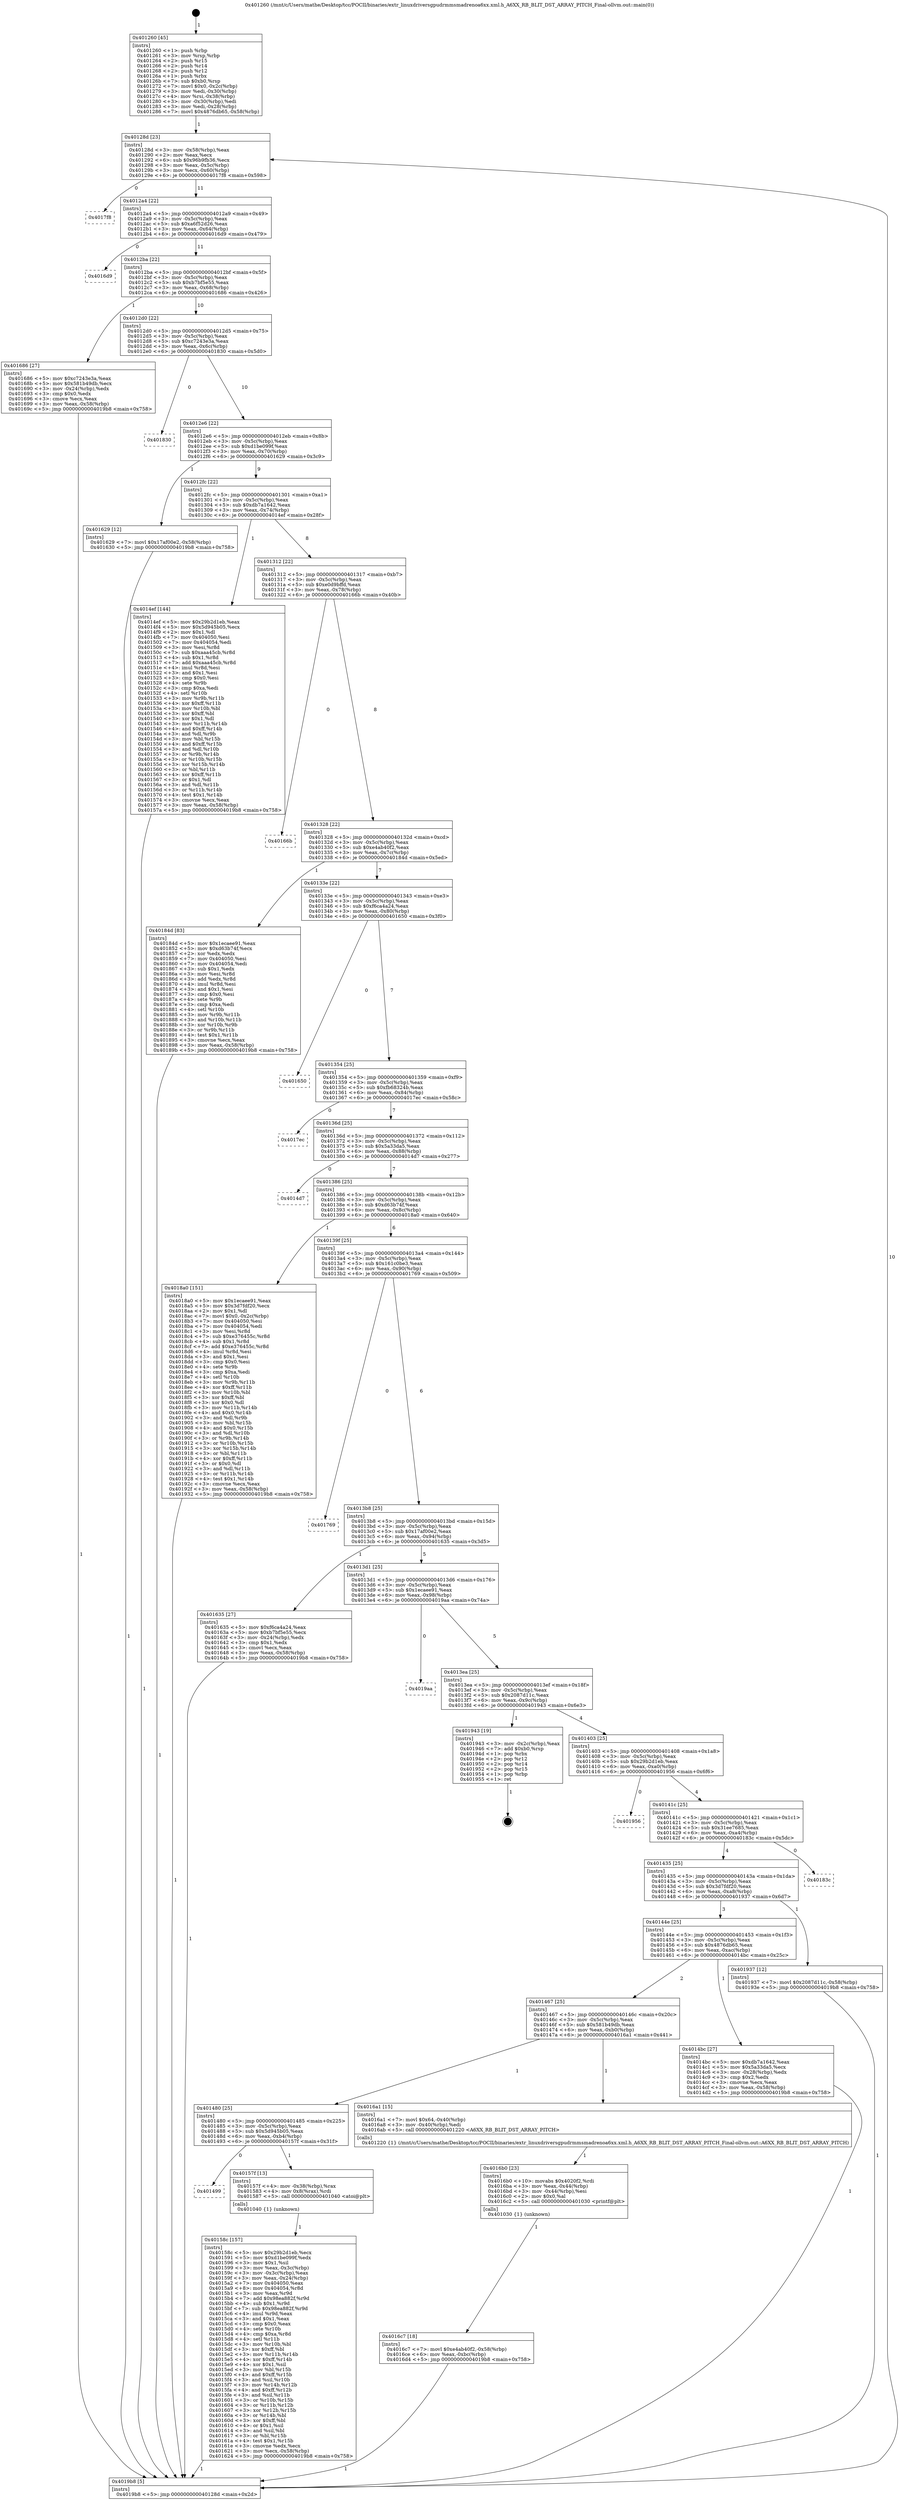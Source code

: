 digraph "0x401260" {
  label = "0x401260 (/mnt/c/Users/mathe/Desktop/tcc/POCII/binaries/extr_linuxdriversgpudrmmsmadrenoa6xx.xml.h_A6XX_RB_BLIT_DST_ARRAY_PITCH_Final-ollvm.out::main(0))"
  labelloc = "t"
  node[shape=record]

  Entry [label="",width=0.3,height=0.3,shape=circle,fillcolor=black,style=filled]
  "0x40128d" [label="{
     0x40128d [23]\l
     | [instrs]\l
     &nbsp;&nbsp;0x40128d \<+3\>: mov -0x58(%rbp),%eax\l
     &nbsp;&nbsp;0x401290 \<+2\>: mov %eax,%ecx\l
     &nbsp;&nbsp;0x401292 \<+6\>: sub $0x96b9fb36,%ecx\l
     &nbsp;&nbsp;0x401298 \<+3\>: mov %eax,-0x5c(%rbp)\l
     &nbsp;&nbsp;0x40129b \<+3\>: mov %ecx,-0x60(%rbp)\l
     &nbsp;&nbsp;0x40129e \<+6\>: je 00000000004017f8 \<main+0x598\>\l
  }"]
  "0x4017f8" [label="{
     0x4017f8\l
  }", style=dashed]
  "0x4012a4" [label="{
     0x4012a4 [22]\l
     | [instrs]\l
     &nbsp;&nbsp;0x4012a4 \<+5\>: jmp 00000000004012a9 \<main+0x49\>\l
     &nbsp;&nbsp;0x4012a9 \<+3\>: mov -0x5c(%rbp),%eax\l
     &nbsp;&nbsp;0x4012ac \<+5\>: sub $0xa6f52d26,%eax\l
     &nbsp;&nbsp;0x4012b1 \<+3\>: mov %eax,-0x64(%rbp)\l
     &nbsp;&nbsp;0x4012b4 \<+6\>: je 00000000004016d9 \<main+0x479\>\l
  }"]
  Exit [label="",width=0.3,height=0.3,shape=circle,fillcolor=black,style=filled,peripheries=2]
  "0x4016d9" [label="{
     0x4016d9\l
  }", style=dashed]
  "0x4012ba" [label="{
     0x4012ba [22]\l
     | [instrs]\l
     &nbsp;&nbsp;0x4012ba \<+5\>: jmp 00000000004012bf \<main+0x5f\>\l
     &nbsp;&nbsp;0x4012bf \<+3\>: mov -0x5c(%rbp),%eax\l
     &nbsp;&nbsp;0x4012c2 \<+5\>: sub $0xb7bf5e55,%eax\l
     &nbsp;&nbsp;0x4012c7 \<+3\>: mov %eax,-0x68(%rbp)\l
     &nbsp;&nbsp;0x4012ca \<+6\>: je 0000000000401686 \<main+0x426\>\l
  }"]
  "0x4016c7" [label="{
     0x4016c7 [18]\l
     | [instrs]\l
     &nbsp;&nbsp;0x4016c7 \<+7\>: movl $0xe4ab40f2,-0x58(%rbp)\l
     &nbsp;&nbsp;0x4016ce \<+6\>: mov %eax,-0xbc(%rbp)\l
     &nbsp;&nbsp;0x4016d4 \<+5\>: jmp 00000000004019b8 \<main+0x758\>\l
  }"]
  "0x401686" [label="{
     0x401686 [27]\l
     | [instrs]\l
     &nbsp;&nbsp;0x401686 \<+5\>: mov $0xc7243e3a,%eax\l
     &nbsp;&nbsp;0x40168b \<+5\>: mov $0x581b49db,%ecx\l
     &nbsp;&nbsp;0x401690 \<+3\>: mov -0x24(%rbp),%edx\l
     &nbsp;&nbsp;0x401693 \<+3\>: cmp $0x0,%edx\l
     &nbsp;&nbsp;0x401696 \<+3\>: cmove %ecx,%eax\l
     &nbsp;&nbsp;0x401699 \<+3\>: mov %eax,-0x58(%rbp)\l
     &nbsp;&nbsp;0x40169c \<+5\>: jmp 00000000004019b8 \<main+0x758\>\l
  }"]
  "0x4012d0" [label="{
     0x4012d0 [22]\l
     | [instrs]\l
     &nbsp;&nbsp;0x4012d0 \<+5\>: jmp 00000000004012d5 \<main+0x75\>\l
     &nbsp;&nbsp;0x4012d5 \<+3\>: mov -0x5c(%rbp),%eax\l
     &nbsp;&nbsp;0x4012d8 \<+5\>: sub $0xc7243e3a,%eax\l
     &nbsp;&nbsp;0x4012dd \<+3\>: mov %eax,-0x6c(%rbp)\l
     &nbsp;&nbsp;0x4012e0 \<+6\>: je 0000000000401830 \<main+0x5d0\>\l
  }"]
  "0x4016b0" [label="{
     0x4016b0 [23]\l
     | [instrs]\l
     &nbsp;&nbsp;0x4016b0 \<+10\>: movabs $0x4020f2,%rdi\l
     &nbsp;&nbsp;0x4016ba \<+3\>: mov %eax,-0x44(%rbp)\l
     &nbsp;&nbsp;0x4016bd \<+3\>: mov -0x44(%rbp),%esi\l
     &nbsp;&nbsp;0x4016c0 \<+2\>: mov $0x0,%al\l
     &nbsp;&nbsp;0x4016c2 \<+5\>: call 0000000000401030 \<printf@plt\>\l
     | [calls]\l
     &nbsp;&nbsp;0x401030 \{1\} (unknown)\l
  }"]
  "0x401830" [label="{
     0x401830\l
  }", style=dashed]
  "0x4012e6" [label="{
     0x4012e6 [22]\l
     | [instrs]\l
     &nbsp;&nbsp;0x4012e6 \<+5\>: jmp 00000000004012eb \<main+0x8b\>\l
     &nbsp;&nbsp;0x4012eb \<+3\>: mov -0x5c(%rbp),%eax\l
     &nbsp;&nbsp;0x4012ee \<+5\>: sub $0xd1be099f,%eax\l
     &nbsp;&nbsp;0x4012f3 \<+3\>: mov %eax,-0x70(%rbp)\l
     &nbsp;&nbsp;0x4012f6 \<+6\>: je 0000000000401629 \<main+0x3c9\>\l
  }"]
  "0x40158c" [label="{
     0x40158c [157]\l
     | [instrs]\l
     &nbsp;&nbsp;0x40158c \<+5\>: mov $0x29b2d1eb,%ecx\l
     &nbsp;&nbsp;0x401591 \<+5\>: mov $0xd1be099f,%edx\l
     &nbsp;&nbsp;0x401596 \<+3\>: mov $0x1,%sil\l
     &nbsp;&nbsp;0x401599 \<+3\>: mov %eax,-0x3c(%rbp)\l
     &nbsp;&nbsp;0x40159c \<+3\>: mov -0x3c(%rbp),%eax\l
     &nbsp;&nbsp;0x40159f \<+3\>: mov %eax,-0x24(%rbp)\l
     &nbsp;&nbsp;0x4015a2 \<+7\>: mov 0x404050,%eax\l
     &nbsp;&nbsp;0x4015a9 \<+8\>: mov 0x404054,%r8d\l
     &nbsp;&nbsp;0x4015b1 \<+3\>: mov %eax,%r9d\l
     &nbsp;&nbsp;0x4015b4 \<+7\>: add $0x98ea882f,%r9d\l
     &nbsp;&nbsp;0x4015bb \<+4\>: sub $0x1,%r9d\l
     &nbsp;&nbsp;0x4015bf \<+7\>: sub $0x98ea882f,%r9d\l
     &nbsp;&nbsp;0x4015c6 \<+4\>: imul %r9d,%eax\l
     &nbsp;&nbsp;0x4015ca \<+3\>: and $0x1,%eax\l
     &nbsp;&nbsp;0x4015cd \<+3\>: cmp $0x0,%eax\l
     &nbsp;&nbsp;0x4015d0 \<+4\>: sete %r10b\l
     &nbsp;&nbsp;0x4015d4 \<+4\>: cmp $0xa,%r8d\l
     &nbsp;&nbsp;0x4015d8 \<+4\>: setl %r11b\l
     &nbsp;&nbsp;0x4015dc \<+3\>: mov %r10b,%bl\l
     &nbsp;&nbsp;0x4015df \<+3\>: xor $0xff,%bl\l
     &nbsp;&nbsp;0x4015e2 \<+3\>: mov %r11b,%r14b\l
     &nbsp;&nbsp;0x4015e5 \<+4\>: xor $0xff,%r14b\l
     &nbsp;&nbsp;0x4015e9 \<+4\>: xor $0x1,%sil\l
     &nbsp;&nbsp;0x4015ed \<+3\>: mov %bl,%r15b\l
     &nbsp;&nbsp;0x4015f0 \<+4\>: and $0xff,%r15b\l
     &nbsp;&nbsp;0x4015f4 \<+3\>: and %sil,%r10b\l
     &nbsp;&nbsp;0x4015f7 \<+3\>: mov %r14b,%r12b\l
     &nbsp;&nbsp;0x4015fa \<+4\>: and $0xff,%r12b\l
     &nbsp;&nbsp;0x4015fe \<+3\>: and %sil,%r11b\l
     &nbsp;&nbsp;0x401601 \<+3\>: or %r10b,%r15b\l
     &nbsp;&nbsp;0x401604 \<+3\>: or %r11b,%r12b\l
     &nbsp;&nbsp;0x401607 \<+3\>: xor %r12b,%r15b\l
     &nbsp;&nbsp;0x40160a \<+3\>: or %r14b,%bl\l
     &nbsp;&nbsp;0x40160d \<+3\>: xor $0xff,%bl\l
     &nbsp;&nbsp;0x401610 \<+4\>: or $0x1,%sil\l
     &nbsp;&nbsp;0x401614 \<+3\>: and %sil,%bl\l
     &nbsp;&nbsp;0x401617 \<+3\>: or %bl,%r15b\l
     &nbsp;&nbsp;0x40161a \<+4\>: test $0x1,%r15b\l
     &nbsp;&nbsp;0x40161e \<+3\>: cmovne %edx,%ecx\l
     &nbsp;&nbsp;0x401621 \<+3\>: mov %ecx,-0x58(%rbp)\l
     &nbsp;&nbsp;0x401624 \<+5\>: jmp 00000000004019b8 \<main+0x758\>\l
  }"]
  "0x401629" [label="{
     0x401629 [12]\l
     | [instrs]\l
     &nbsp;&nbsp;0x401629 \<+7\>: movl $0x17af00e2,-0x58(%rbp)\l
     &nbsp;&nbsp;0x401630 \<+5\>: jmp 00000000004019b8 \<main+0x758\>\l
  }"]
  "0x4012fc" [label="{
     0x4012fc [22]\l
     | [instrs]\l
     &nbsp;&nbsp;0x4012fc \<+5\>: jmp 0000000000401301 \<main+0xa1\>\l
     &nbsp;&nbsp;0x401301 \<+3\>: mov -0x5c(%rbp),%eax\l
     &nbsp;&nbsp;0x401304 \<+5\>: sub $0xdb7a1642,%eax\l
     &nbsp;&nbsp;0x401309 \<+3\>: mov %eax,-0x74(%rbp)\l
     &nbsp;&nbsp;0x40130c \<+6\>: je 00000000004014ef \<main+0x28f\>\l
  }"]
  "0x401499" [label="{
     0x401499\l
  }", style=dashed]
  "0x4014ef" [label="{
     0x4014ef [144]\l
     | [instrs]\l
     &nbsp;&nbsp;0x4014ef \<+5\>: mov $0x29b2d1eb,%eax\l
     &nbsp;&nbsp;0x4014f4 \<+5\>: mov $0x5d945b05,%ecx\l
     &nbsp;&nbsp;0x4014f9 \<+2\>: mov $0x1,%dl\l
     &nbsp;&nbsp;0x4014fb \<+7\>: mov 0x404050,%esi\l
     &nbsp;&nbsp;0x401502 \<+7\>: mov 0x404054,%edi\l
     &nbsp;&nbsp;0x401509 \<+3\>: mov %esi,%r8d\l
     &nbsp;&nbsp;0x40150c \<+7\>: sub $0xaaa45cb,%r8d\l
     &nbsp;&nbsp;0x401513 \<+4\>: sub $0x1,%r8d\l
     &nbsp;&nbsp;0x401517 \<+7\>: add $0xaaa45cb,%r8d\l
     &nbsp;&nbsp;0x40151e \<+4\>: imul %r8d,%esi\l
     &nbsp;&nbsp;0x401522 \<+3\>: and $0x1,%esi\l
     &nbsp;&nbsp;0x401525 \<+3\>: cmp $0x0,%esi\l
     &nbsp;&nbsp;0x401528 \<+4\>: sete %r9b\l
     &nbsp;&nbsp;0x40152c \<+3\>: cmp $0xa,%edi\l
     &nbsp;&nbsp;0x40152f \<+4\>: setl %r10b\l
     &nbsp;&nbsp;0x401533 \<+3\>: mov %r9b,%r11b\l
     &nbsp;&nbsp;0x401536 \<+4\>: xor $0xff,%r11b\l
     &nbsp;&nbsp;0x40153a \<+3\>: mov %r10b,%bl\l
     &nbsp;&nbsp;0x40153d \<+3\>: xor $0xff,%bl\l
     &nbsp;&nbsp;0x401540 \<+3\>: xor $0x1,%dl\l
     &nbsp;&nbsp;0x401543 \<+3\>: mov %r11b,%r14b\l
     &nbsp;&nbsp;0x401546 \<+4\>: and $0xff,%r14b\l
     &nbsp;&nbsp;0x40154a \<+3\>: and %dl,%r9b\l
     &nbsp;&nbsp;0x40154d \<+3\>: mov %bl,%r15b\l
     &nbsp;&nbsp;0x401550 \<+4\>: and $0xff,%r15b\l
     &nbsp;&nbsp;0x401554 \<+3\>: and %dl,%r10b\l
     &nbsp;&nbsp;0x401557 \<+3\>: or %r9b,%r14b\l
     &nbsp;&nbsp;0x40155a \<+3\>: or %r10b,%r15b\l
     &nbsp;&nbsp;0x40155d \<+3\>: xor %r15b,%r14b\l
     &nbsp;&nbsp;0x401560 \<+3\>: or %bl,%r11b\l
     &nbsp;&nbsp;0x401563 \<+4\>: xor $0xff,%r11b\l
     &nbsp;&nbsp;0x401567 \<+3\>: or $0x1,%dl\l
     &nbsp;&nbsp;0x40156a \<+3\>: and %dl,%r11b\l
     &nbsp;&nbsp;0x40156d \<+3\>: or %r11b,%r14b\l
     &nbsp;&nbsp;0x401570 \<+4\>: test $0x1,%r14b\l
     &nbsp;&nbsp;0x401574 \<+3\>: cmovne %ecx,%eax\l
     &nbsp;&nbsp;0x401577 \<+3\>: mov %eax,-0x58(%rbp)\l
     &nbsp;&nbsp;0x40157a \<+5\>: jmp 00000000004019b8 \<main+0x758\>\l
  }"]
  "0x401312" [label="{
     0x401312 [22]\l
     | [instrs]\l
     &nbsp;&nbsp;0x401312 \<+5\>: jmp 0000000000401317 \<main+0xb7\>\l
     &nbsp;&nbsp;0x401317 \<+3\>: mov -0x5c(%rbp),%eax\l
     &nbsp;&nbsp;0x40131a \<+5\>: sub $0xe0d9bffd,%eax\l
     &nbsp;&nbsp;0x40131f \<+3\>: mov %eax,-0x78(%rbp)\l
     &nbsp;&nbsp;0x401322 \<+6\>: je 000000000040166b \<main+0x40b\>\l
  }"]
  "0x40157f" [label="{
     0x40157f [13]\l
     | [instrs]\l
     &nbsp;&nbsp;0x40157f \<+4\>: mov -0x38(%rbp),%rax\l
     &nbsp;&nbsp;0x401583 \<+4\>: mov 0x8(%rax),%rdi\l
     &nbsp;&nbsp;0x401587 \<+5\>: call 0000000000401040 \<atoi@plt\>\l
     | [calls]\l
     &nbsp;&nbsp;0x401040 \{1\} (unknown)\l
  }"]
  "0x40166b" [label="{
     0x40166b\l
  }", style=dashed]
  "0x401328" [label="{
     0x401328 [22]\l
     | [instrs]\l
     &nbsp;&nbsp;0x401328 \<+5\>: jmp 000000000040132d \<main+0xcd\>\l
     &nbsp;&nbsp;0x40132d \<+3\>: mov -0x5c(%rbp),%eax\l
     &nbsp;&nbsp;0x401330 \<+5\>: sub $0xe4ab40f2,%eax\l
     &nbsp;&nbsp;0x401335 \<+3\>: mov %eax,-0x7c(%rbp)\l
     &nbsp;&nbsp;0x401338 \<+6\>: je 000000000040184d \<main+0x5ed\>\l
  }"]
  "0x401480" [label="{
     0x401480 [25]\l
     | [instrs]\l
     &nbsp;&nbsp;0x401480 \<+5\>: jmp 0000000000401485 \<main+0x225\>\l
     &nbsp;&nbsp;0x401485 \<+3\>: mov -0x5c(%rbp),%eax\l
     &nbsp;&nbsp;0x401488 \<+5\>: sub $0x5d945b05,%eax\l
     &nbsp;&nbsp;0x40148d \<+6\>: mov %eax,-0xb4(%rbp)\l
     &nbsp;&nbsp;0x401493 \<+6\>: je 000000000040157f \<main+0x31f\>\l
  }"]
  "0x40184d" [label="{
     0x40184d [83]\l
     | [instrs]\l
     &nbsp;&nbsp;0x40184d \<+5\>: mov $0x1ecaee91,%eax\l
     &nbsp;&nbsp;0x401852 \<+5\>: mov $0xd63b74f,%ecx\l
     &nbsp;&nbsp;0x401857 \<+2\>: xor %edx,%edx\l
     &nbsp;&nbsp;0x401859 \<+7\>: mov 0x404050,%esi\l
     &nbsp;&nbsp;0x401860 \<+7\>: mov 0x404054,%edi\l
     &nbsp;&nbsp;0x401867 \<+3\>: sub $0x1,%edx\l
     &nbsp;&nbsp;0x40186a \<+3\>: mov %esi,%r8d\l
     &nbsp;&nbsp;0x40186d \<+3\>: add %edx,%r8d\l
     &nbsp;&nbsp;0x401870 \<+4\>: imul %r8d,%esi\l
     &nbsp;&nbsp;0x401874 \<+3\>: and $0x1,%esi\l
     &nbsp;&nbsp;0x401877 \<+3\>: cmp $0x0,%esi\l
     &nbsp;&nbsp;0x40187a \<+4\>: sete %r9b\l
     &nbsp;&nbsp;0x40187e \<+3\>: cmp $0xa,%edi\l
     &nbsp;&nbsp;0x401881 \<+4\>: setl %r10b\l
     &nbsp;&nbsp;0x401885 \<+3\>: mov %r9b,%r11b\l
     &nbsp;&nbsp;0x401888 \<+3\>: and %r10b,%r11b\l
     &nbsp;&nbsp;0x40188b \<+3\>: xor %r10b,%r9b\l
     &nbsp;&nbsp;0x40188e \<+3\>: or %r9b,%r11b\l
     &nbsp;&nbsp;0x401891 \<+4\>: test $0x1,%r11b\l
     &nbsp;&nbsp;0x401895 \<+3\>: cmovne %ecx,%eax\l
     &nbsp;&nbsp;0x401898 \<+3\>: mov %eax,-0x58(%rbp)\l
     &nbsp;&nbsp;0x40189b \<+5\>: jmp 00000000004019b8 \<main+0x758\>\l
  }"]
  "0x40133e" [label="{
     0x40133e [22]\l
     | [instrs]\l
     &nbsp;&nbsp;0x40133e \<+5\>: jmp 0000000000401343 \<main+0xe3\>\l
     &nbsp;&nbsp;0x401343 \<+3\>: mov -0x5c(%rbp),%eax\l
     &nbsp;&nbsp;0x401346 \<+5\>: sub $0xf6ca4a24,%eax\l
     &nbsp;&nbsp;0x40134b \<+3\>: mov %eax,-0x80(%rbp)\l
     &nbsp;&nbsp;0x40134e \<+6\>: je 0000000000401650 \<main+0x3f0\>\l
  }"]
  "0x4016a1" [label="{
     0x4016a1 [15]\l
     | [instrs]\l
     &nbsp;&nbsp;0x4016a1 \<+7\>: movl $0x64,-0x40(%rbp)\l
     &nbsp;&nbsp;0x4016a8 \<+3\>: mov -0x40(%rbp),%edi\l
     &nbsp;&nbsp;0x4016ab \<+5\>: call 0000000000401220 \<A6XX_RB_BLIT_DST_ARRAY_PITCH\>\l
     | [calls]\l
     &nbsp;&nbsp;0x401220 \{1\} (/mnt/c/Users/mathe/Desktop/tcc/POCII/binaries/extr_linuxdriversgpudrmmsmadrenoa6xx.xml.h_A6XX_RB_BLIT_DST_ARRAY_PITCH_Final-ollvm.out::A6XX_RB_BLIT_DST_ARRAY_PITCH)\l
  }"]
  "0x401650" [label="{
     0x401650\l
  }", style=dashed]
  "0x401354" [label="{
     0x401354 [25]\l
     | [instrs]\l
     &nbsp;&nbsp;0x401354 \<+5\>: jmp 0000000000401359 \<main+0xf9\>\l
     &nbsp;&nbsp;0x401359 \<+3\>: mov -0x5c(%rbp),%eax\l
     &nbsp;&nbsp;0x40135c \<+5\>: sub $0xfb68324b,%eax\l
     &nbsp;&nbsp;0x401361 \<+6\>: mov %eax,-0x84(%rbp)\l
     &nbsp;&nbsp;0x401367 \<+6\>: je 00000000004017ec \<main+0x58c\>\l
  }"]
  "0x401260" [label="{
     0x401260 [45]\l
     | [instrs]\l
     &nbsp;&nbsp;0x401260 \<+1\>: push %rbp\l
     &nbsp;&nbsp;0x401261 \<+3\>: mov %rsp,%rbp\l
     &nbsp;&nbsp;0x401264 \<+2\>: push %r15\l
     &nbsp;&nbsp;0x401266 \<+2\>: push %r14\l
     &nbsp;&nbsp;0x401268 \<+2\>: push %r12\l
     &nbsp;&nbsp;0x40126a \<+1\>: push %rbx\l
     &nbsp;&nbsp;0x40126b \<+7\>: sub $0xb0,%rsp\l
     &nbsp;&nbsp;0x401272 \<+7\>: movl $0x0,-0x2c(%rbp)\l
     &nbsp;&nbsp;0x401279 \<+3\>: mov %edi,-0x30(%rbp)\l
     &nbsp;&nbsp;0x40127c \<+4\>: mov %rsi,-0x38(%rbp)\l
     &nbsp;&nbsp;0x401280 \<+3\>: mov -0x30(%rbp),%edi\l
     &nbsp;&nbsp;0x401283 \<+3\>: mov %edi,-0x28(%rbp)\l
     &nbsp;&nbsp;0x401286 \<+7\>: movl $0x4876db65,-0x58(%rbp)\l
  }"]
  "0x4017ec" [label="{
     0x4017ec\l
  }", style=dashed]
  "0x40136d" [label="{
     0x40136d [25]\l
     | [instrs]\l
     &nbsp;&nbsp;0x40136d \<+5\>: jmp 0000000000401372 \<main+0x112\>\l
     &nbsp;&nbsp;0x401372 \<+3\>: mov -0x5c(%rbp),%eax\l
     &nbsp;&nbsp;0x401375 \<+5\>: sub $0x5a33da5,%eax\l
     &nbsp;&nbsp;0x40137a \<+6\>: mov %eax,-0x88(%rbp)\l
     &nbsp;&nbsp;0x401380 \<+6\>: je 00000000004014d7 \<main+0x277\>\l
  }"]
  "0x4019b8" [label="{
     0x4019b8 [5]\l
     | [instrs]\l
     &nbsp;&nbsp;0x4019b8 \<+5\>: jmp 000000000040128d \<main+0x2d\>\l
  }"]
  "0x4014d7" [label="{
     0x4014d7\l
  }", style=dashed]
  "0x401386" [label="{
     0x401386 [25]\l
     | [instrs]\l
     &nbsp;&nbsp;0x401386 \<+5\>: jmp 000000000040138b \<main+0x12b\>\l
     &nbsp;&nbsp;0x40138b \<+3\>: mov -0x5c(%rbp),%eax\l
     &nbsp;&nbsp;0x40138e \<+5\>: sub $0xd63b74f,%eax\l
     &nbsp;&nbsp;0x401393 \<+6\>: mov %eax,-0x8c(%rbp)\l
     &nbsp;&nbsp;0x401399 \<+6\>: je 00000000004018a0 \<main+0x640\>\l
  }"]
  "0x401467" [label="{
     0x401467 [25]\l
     | [instrs]\l
     &nbsp;&nbsp;0x401467 \<+5\>: jmp 000000000040146c \<main+0x20c\>\l
     &nbsp;&nbsp;0x40146c \<+3\>: mov -0x5c(%rbp),%eax\l
     &nbsp;&nbsp;0x40146f \<+5\>: sub $0x581b49db,%eax\l
     &nbsp;&nbsp;0x401474 \<+6\>: mov %eax,-0xb0(%rbp)\l
     &nbsp;&nbsp;0x40147a \<+6\>: je 00000000004016a1 \<main+0x441\>\l
  }"]
  "0x4018a0" [label="{
     0x4018a0 [151]\l
     | [instrs]\l
     &nbsp;&nbsp;0x4018a0 \<+5\>: mov $0x1ecaee91,%eax\l
     &nbsp;&nbsp;0x4018a5 \<+5\>: mov $0x3d7fdf20,%ecx\l
     &nbsp;&nbsp;0x4018aa \<+2\>: mov $0x1,%dl\l
     &nbsp;&nbsp;0x4018ac \<+7\>: movl $0x0,-0x2c(%rbp)\l
     &nbsp;&nbsp;0x4018b3 \<+7\>: mov 0x404050,%esi\l
     &nbsp;&nbsp;0x4018ba \<+7\>: mov 0x404054,%edi\l
     &nbsp;&nbsp;0x4018c1 \<+3\>: mov %esi,%r8d\l
     &nbsp;&nbsp;0x4018c4 \<+7\>: sub $0xe376455c,%r8d\l
     &nbsp;&nbsp;0x4018cb \<+4\>: sub $0x1,%r8d\l
     &nbsp;&nbsp;0x4018cf \<+7\>: add $0xe376455c,%r8d\l
     &nbsp;&nbsp;0x4018d6 \<+4\>: imul %r8d,%esi\l
     &nbsp;&nbsp;0x4018da \<+3\>: and $0x1,%esi\l
     &nbsp;&nbsp;0x4018dd \<+3\>: cmp $0x0,%esi\l
     &nbsp;&nbsp;0x4018e0 \<+4\>: sete %r9b\l
     &nbsp;&nbsp;0x4018e4 \<+3\>: cmp $0xa,%edi\l
     &nbsp;&nbsp;0x4018e7 \<+4\>: setl %r10b\l
     &nbsp;&nbsp;0x4018eb \<+3\>: mov %r9b,%r11b\l
     &nbsp;&nbsp;0x4018ee \<+4\>: xor $0xff,%r11b\l
     &nbsp;&nbsp;0x4018f2 \<+3\>: mov %r10b,%bl\l
     &nbsp;&nbsp;0x4018f5 \<+3\>: xor $0xff,%bl\l
     &nbsp;&nbsp;0x4018f8 \<+3\>: xor $0x0,%dl\l
     &nbsp;&nbsp;0x4018fb \<+3\>: mov %r11b,%r14b\l
     &nbsp;&nbsp;0x4018fe \<+4\>: and $0x0,%r14b\l
     &nbsp;&nbsp;0x401902 \<+3\>: and %dl,%r9b\l
     &nbsp;&nbsp;0x401905 \<+3\>: mov %bl,%r15b\l
     &nbsp;&nbsp;0x401908 \<+4\>: and $0x0,%r15b\l
     &nbsp;&nbsp;0x40190c \<+3\>: and %dl,%r10b\l
     &nbsp;&nbsp;0x40190f \<+3\>: or %r9b,%r14b\l
     &nbsp;&nbsp;0x401912 \<+3\>: or %r10b,%r15b\l
     &nbsp;&nbsp;0x401915 \<+3\>: xor %r15b,%r14b\l
     &nbsp;&nbsp;0x401918 \<+3\>: or %bl,%r11b\l
     &nbsp;&nbsp;0x40191b \<+4\>: xor $0xff,%r11b\l
     &nbsp;&nbsp;0x40191f \<+3\>: or $0x0,%dl\l
     &nbsp;&nbsp;0x401922 \<+3\>: and %dl,%r11b\l
     &nbsp;&nbsp;0x401925 \<+3\>: or %r11b,%r14b\l
     &nbsp;&nbsp;0x401928 \<+4\>: test $0x1,%r14b\l
     &nbsp;&nbsp;0x40192c \<+3\>: cmovne %ecx,%eax\l
     &nbsp;&nbsp;0x40192f \<+3\>: mov %eax,-0x58(%rbp)\l
     &nbsp;&nbsp;0x401932 \<+5\>: jmp 00000000004019b8 \<main+0x758\>\l
  }"]
  "0x40139f" [label="{
     0x40139f [25]\l
     | [instrs]\l
     &nbsp;&nbsp;0x40139f \<+5\>: jmp 00000000004013a4 \<main+0x144\>\l
     &nbsp;&nbsp;0x4013a4 \<+3\>: mov -0x5c(%rbp),%eax\l
     &nbsp;&nbsp;0x4013a7 \<+5\>: sub $0x161c0be3,%eax\l
     &nbsp;&nbsp;0x4013ac \<+6\>: mov %eax,-0x90(%rbp)\l
     &nbsp;&nbsp;0x4013b2 \<+6\>: je 0000000000401769 \<main+0x509\>\l
  }"]
  "0x4014bc" [label="{
     0x4014bc [27]\l
     | [instrs]\l
     &nbsp;&nbsp;0x4014bc \<+5\>: mov $0xdb7a1642,%eax\l
     &nbsp;&nbsp;0x4014c1 \<+5\>: mov $0x5a33da5,%ecx\l
     &nbsp;&nbsp;0x4014c6 \<+3\>: mov -0x28(%rbp),%edx\l
     &nbsp;&nbsp;0x4014c9 \<+3\>: cmp $0x2,%edx\l
     &nbsp;&nbsp;0x4014cc \<+3\>: cmovne %ecx,%eax\l
     &nbsp;&nbsp;0x4014cf \<+3\>: mov %eax,-0x58(%rbp)\l
     &nbsp;&nbsp;0x4014d2 \<+5\>: jmp 00000000004019b8 \<main+0x758\>\l
  }"]
  "0x401769" [label="{
     0x401769\l
  }", style=dashed]
  "0x4013b8" [label="{
     0x4013b8 [25]\l
     | [instrs]\l
     &nbsp;&nbsp;0x4013b8 \<+5\>: jmp 00000000004013bd \<main+0x15d\>\l
     &nbsp;&nbsp;0x4013bd \<+3\>: mov -0x5c(%rbp),%eax\l
     &nbsp;&nbsp;0x4013c0 \<+5\>: sub $0x17af00e2,%eax\l
     &nbsp;&nbsp;0x4013c5 \<+6\>: mov %eax,-0x94(%rbp)\l
     &nbsp;&nbsp;0x4013cb \<+6\>: je 0000000000401635 \<main+0x3d5\>\l
  }"]
  "0x40144e" [label="{
     0x40144e [25]\l
     | [instrs]\l
     &nbsp;&nbsp;0x40144e \<+5\>: jmp 0000000000401453 \<main+0x1f3\>\l
     &nbsp;&nbsp;0x401453 \<+3\>: mov -0x5c(%rbp),%eax\l
     &nbsp;&nbsp;0x401456 \<+5\>: sub $0x4876db65,%eax\l
     &nbsp;&nbsp;0x40145b \<+6\>: mov %eax,-0xac(%rbp)\l
     &nbsp;&nbsp;0x401461 \<+6\>: je 00000000004014bc \<main+0x25c\>\l
  }"]
  "0x401635" [label="{
     0x401635 [27]\l
     | [instrs]\l
     &nbsp;&nbsp;0x401635 \<+5\>: mov $0xf6ca4a24,%eax\l
     &nbsp;&nbsp;0x40163a \<+5\>: mov $0xb7bf5e55,%ecx\l
     &nbsp;&nbsp;0x40163f \<+3\>: mov -0x24(%rbp),%edx\l
     &nbsp;&nbsp;0x401642 \<+3\>: cmp $0x1,%edx\l
     &nbsp;&nbsp;0x401645 \<+3\>: cmovl %ecx,%eax\l
     &nbsp;&nbsp;0x401648 \<+3\>: mov %eax,-0x58(%rbp)\l
     &nbsp;&nbsp;0x40164b \<+5\>: jmp 00000000004019b8 \<main+0x758\>\l
  }"]
  "0x4013d1" [label="{
     0x4013d1 [25]\l
     | [instrs]\l
     &nbsp;&nbsp;0x4013d1 \<+5\>: jmp 00000000004013d6 \<main+0x176\>\l
     &nbsp;&nbsp;0x4013d6 \<+3\>: mov -0x5c(%rbp),%eax\l
     &nbsp;&nbsp;0x4013d9 \<+5\>: sub $0x1ecaee91,%eax\l
     &nbsp;&nbsp;0x4013de \<+6\>: mov %eax,-0x98(%rbp)\l
     &nbsp;&nbsp;0x4013e4 \<+6\>: je 00000000004019aa \<main+0x74a\>\l
  }"]
  "0x401937" [label="{
     0x401937 [12]\l
     | [instrs]\l
     &nbsp;&nbsp;0x401937 \<+7\>: movl $0x2087d11c,-0x58(%rbp)\l
     &nbsp;&nbsp;0x40193e \<+5\>: jmp 00000000004019b8 \<main+0x758\>\l
  }"]
  "0x4019aa" [label="{
     0x4019aa\l
  }", style=dashed]
  "0x4013ea" [label="{
     0x4013ea [25]\l
     | [instrs]\l
     &nbsp;&nbsp;0x4013ea \<+5\>: jmp 00000000004013ef \<main+0x18f\>\l
     &nbsp;&nbsp;0x4013ef \<+3\>: mov -0x5c(%rbp),%eax\l
     &nbsp;&nbsp;0x4013f2 \<+5\>: sub $0x2087d11c,%eax\l
     &nbsp;&nbsp;0x4013f7 \<+6\>: mov %eax,-0x9c(%rbp)\l
     &nbsp;&nbsp;0x4013fd \<+6\>: je 0000000000401943 \<main+0x6e3\>\l
  }"]
  "0x401435" [label="{
     0x401435 [25]\l
     | [instrs]\l
     &nbsp;&nbsp;0x401435 \<+5\>: jmp 000000000040143a \<main+0x1da\>\l
     &nbsp;&nbsp;0x40143a \<+3\>: mov -0x5c(%rbp),%eax\l
     &nbsp;&nbsp;0x40143d \<+5\>: sub $0x3d7fdf20,%eax\l
     &nbsp;&nbsp;0x401442 \<+6\>: mov %eax,-0xa8(%rbp)\l
     &nbsp;&nbsp;0x401448 \<+6\>: je 0000000000401937 \<main+0x6d7\>\l
  }"]
  "0x401943" [label="{
     0x401943 [19]\l
     | [instrs]\l
     &nbsp;&nbsp;0x401943 \<+3\>: mov -0x2c(%rbp),%eax\l
     &nbsp;&nbsp;0x401946 \<+7\>: add $0xb0,%rsp\l
     &nbsp;&nbsp;0x40194d \<+1\>: pop %rbx\l
     &nbsp;&nbsp;0x40194e \<+2\>: pop %r12\l
     &nbsp;&nbsp;0x401950 \<+2\>: pop %r14\l
     &nbsp;&nbsp;0x401952 \<+2\>: pop %r15\l
     &nbsp;&nbsp;0x401954 \<+1\>: pop %rbp\l
     &nbsp;&nbsp;0x401955 \<+1\>: ret\l
  }"]
  "0x401403" [label="{
     0x401403 [25]\l
     | [instrs]\l
     &nbsp;&nbsp;0x401403 \<+5\>: jmp 0000000000401408 \<main+0x1a8\>\l
     &nbsp;&nbsp;0x401408 \<+3\>: mov -0x5c(%rbp),%eax\l
     &nbsp;&nbsp;0x40140b \<+5\>: sub $0x29b2d1eb,%eax\l
     &nbsp;&nbsp;0x401410 \<+6\>: mov %eax,-0xa0(%rbp)\l
     &nbsp;&nbsp;0x401416 \<+6\>: je 0000000000401956 \<main+0x6f6\>\l
  }"]
  "0x40183c" [label="{
     0x40183c\l
  }", style=dashed]
  "0x401956" [label="{
     0x401956\l
  }", style=dashed]
  "0x40141c" [label="{
     0x40141c [25]\l
     | [instrs]\l
     &nbsp;&nbsp;0x40141c \<+5\>: jmp 0000000000401421 \<main+0x1c1\>\l
     &nbsp;&nbsp;0x401421 \<+3\>: mov -0x5c(%rbp),%eax\l
     &nbsp;&nbsp;0x401424 \<+5\>: sub $0x31ee7685,%eax\l
     &nbsp;&nbsp;0x401429 \<+6\>: mov %eax,-0xa4(%rbp)\l
     &nbsp;&nbsp;0x40142f \<+6\>: je 000000000040183c \<main+0x5dc\>\l
  }"]
  Entry -> "0x401260" [label=" 1"]
  "0x40128d" -> "0x4017f8" [label=" 0"]
  "0x40128d" -> "0x4012a4" [label=" 11"]
  "0x401943" -> Exit [label=" 1"]
  "0x4012a4" -> "0x4016d9" [label=" 0"]
  "0x4012a4" -> "0x4012ba" [label=" 11"]
  "0x401937" -> "0x4019b8" [label=" 1"]
  "0x4012ba" -> "0x401686" [label=" 1"]
  "0x4012ba" -> "0x4012d0" [label=" 10"]
  "0x4018a0" -> "0x4019b8" [label=" 1"]
  "0x4012d0" -> "0x401830" [label=" 0"]
  "0x4012d0" -> "0x4012e6" [label=" 10"]
  "0x40184d" -> "0x4019b8" [label=" 1"]
  "0x4012e6" -> "0x401629" [label=" 1"]
  "0x4012e6" -> "0x4012fc" [label=" 9"]
  "0x4016c7" -> "0x4019b8" [label=" 1"]
  "0x4012fc" -> "0x4014ef" [label=" 1"]
  "0x4012fc" -> "0x401312" [label=" 8"]
  "0x4016b0" -> "0x4016c7" [label=" 1"]
  "0x401312" -> "0x40166b" [label=" 0"]
  "0x401312" -> "0x401328" [label=" 8"]
  "0x4016a1" -> "0x4016b0" [label=" 1"]
  "0x401328" -> "0x40184d" [label=" 1"]
  "0x401328" -> "0x40133e" [label=" 7"]
  "0x401635" -> "0x4019b8" [label=" 1"]
  "0x40133e" -> "0x401650" [label=" 0"]
  "0x40133e" -> "0x401354" [label=" 7"]
  "0x401629" -> "0x4019b8" [label=" 1"]
  "0x401354" -> "0x4017ec" [label=" 0"]
  "0x401354" -> "0x40136d" [label=" 7"]
  "0x40157f" -> "0x40158c" [label=" 1"]
  "0x40136d" -> "0x4014d7" [label=" 0"]
  "0x40136d" -> "0x401386" [label=" 7"]
  "0x401480" -> "0x401499" [label=" 0"]
  "0x401386" -> "0x4018a0" [label=" 1"]
  "0x401386" -> "0x40139f" [label=" 6"]
  "0x401480" -> "0x40157f" [label=" 1"]
  "0x40139f" -> "0x401769" [label=" 0"]
  "0x40139f" -> "0x4013b8" [label=" 6"]
  "0x401686" -> "0x4019b8" [label=" 1"]
  "0x4013b8" -> "0x401635" [label=" 1"]
  "0x4013b8" -> "0x4013d1" [label=" 5"]
  "0x401467" -> "0x4016a1" [label=" 1"]
  "0x4013d1" -> "0x4019aa" [label=" 0"]
  "0x4013d1" -> "0x4013ea" [label=" 5"]
  "0x40158c" -> "0x4019b8" [label=" 1"]
  "0x4013ea" -> "0x401943" [label=" 1"]
  "0x4013ea" -> "0x401403" [label=" 4"]
  "0x4019b8" -> "0x40128d" [label=" 10"]
  "0x401403" -> "0x401956" [label=" 0"]
  "0x401403" -> "0x40141c" [label=" 4"]
  "0x401260" -> "0x40128d" [label=" 1"]
  "0x40141c" -> "0x40183c" [label=" 0"]
  "0x40141c" -> "0x401435" [label=" 4"]
  "0x4014ef" -> "0x4019b8" [label=" 1"]
  "0x401435" -> "0x401937" [label=" 1"]
  "0x401435" -> "0x40144e" [label=" 3"]
  "0x401467" -> "0x401480" [label=" 1"]
  "0x40144e" -> "0x4014bc" [label=" 1"]
  "0x40144e" -> "0x401467" [label=" 2"]
  "0x4014bc" -> "0x4019b8" [label=" 1"]
}
